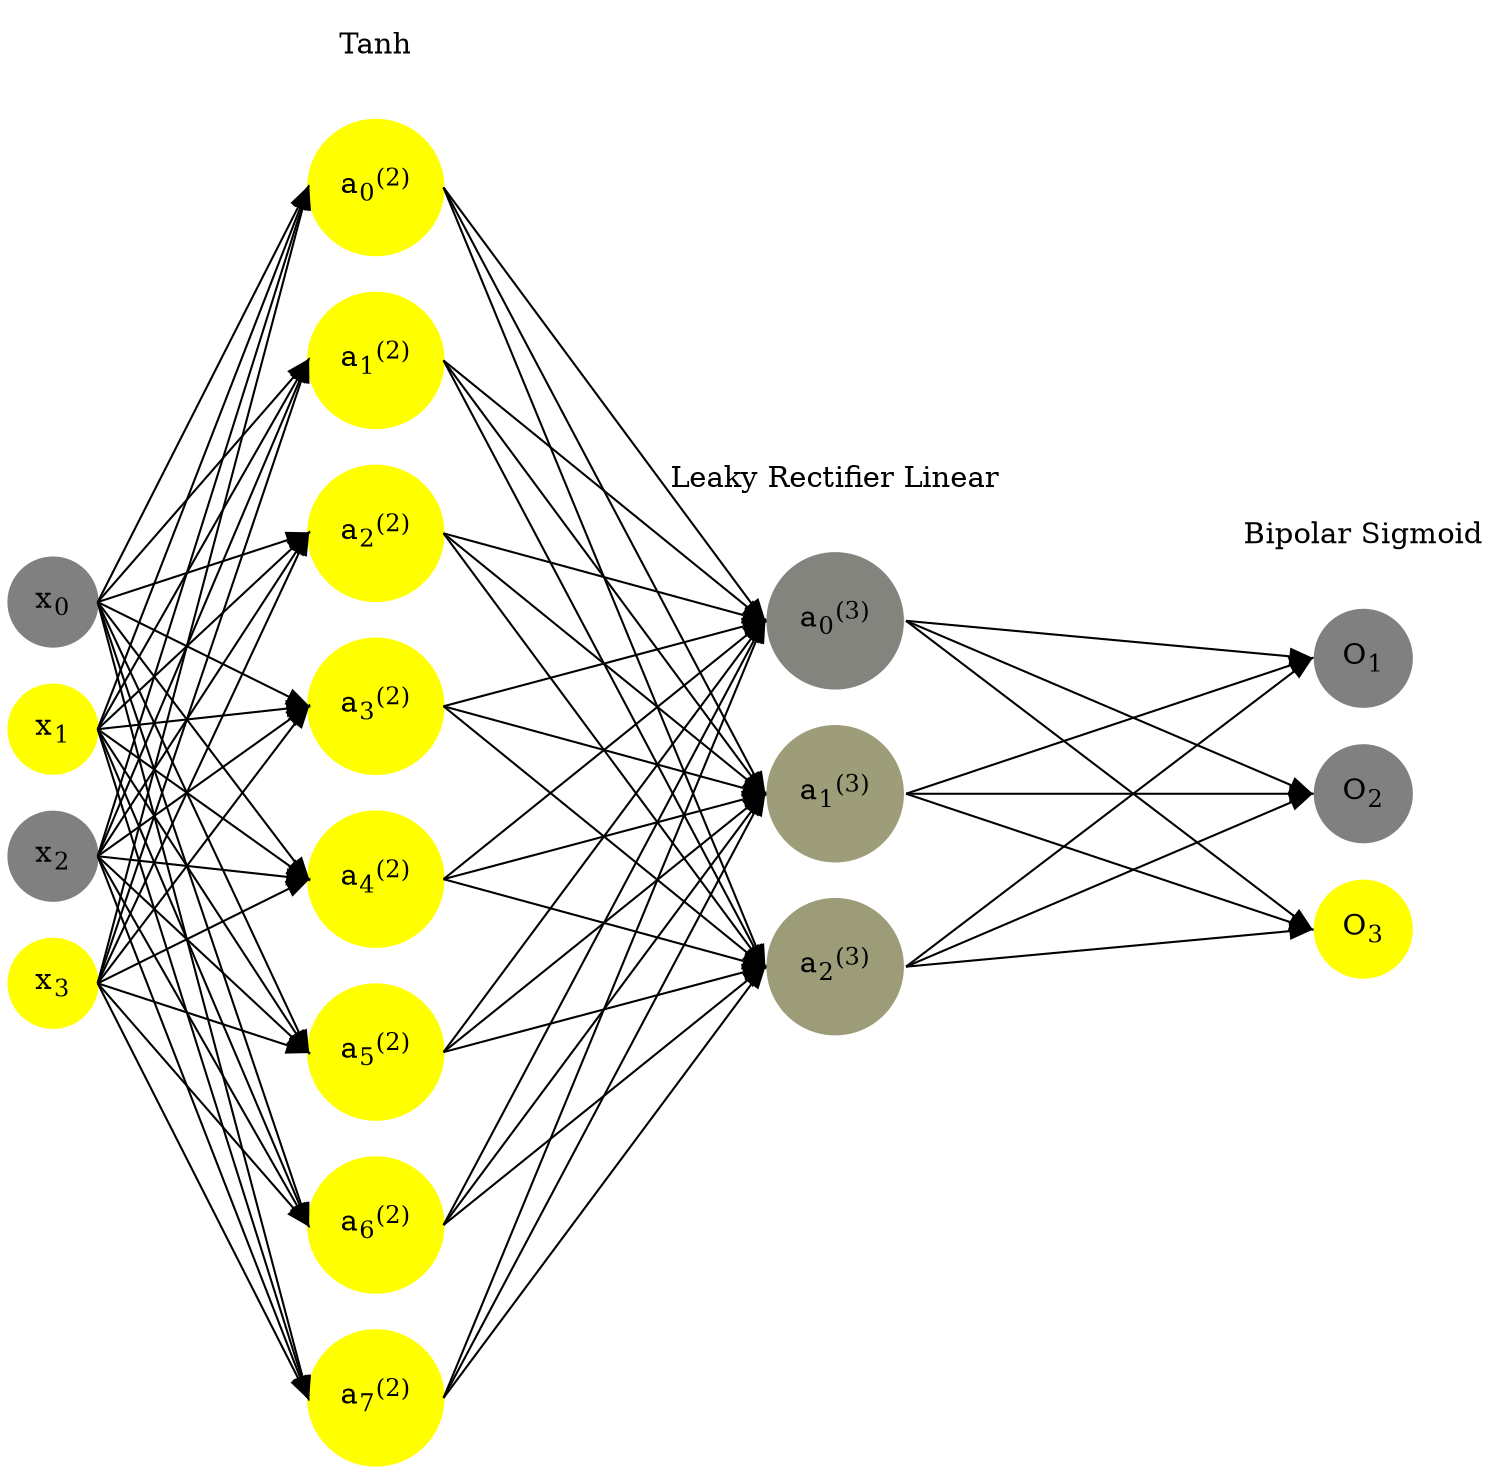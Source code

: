 digraph G {
	rankdir = LR;
	splines=false;
	edge[style=invis];
	ranksep= 1.4;
	{
	node [shape=circle, color="0.1667, 0.0, 0.5", style=filled, fillcolor="0.1667, 0.0, 0.5"];
	x0 [label=<x<sub>0</sub>>];
	}
	{
	node [shape=circle, color="0.1667, 1.0, 1.0", style=filled, fillcolor="0.1667, 1.0, 1.0"];
	x1 [label=<x<sub>1</sub>>];
	}
	{
	node [shape=circle, color="0.1667, 0.0, 0.5", style=filled, fillcolor="0.1667, 0.0, 0.5"];
	x2 [label=<x<sub>2</sub>>];
	}
	{
	node [shape=circle, color="0.1667, 1.0, 1.0", style=filled, fillcolor="0.1667, 1.0, 1.0"];
	x3 [label=<x<sub>3</sub>>];
	}
	{
	node [shape=circle, color="0.1667, 0.999212, 0.999606", style=filled, fillcolor="0.1667, 0.999212, 0.999606"];
	a02 [label=<a<sub>0</sub><sup>(2)</sup>>];
	}
	{
	node [shape=circle, color="0.1667, 0.999315, 0.999658", style=filled, fillcolor="0.1667, 0.999315, 0.999658"];
	a12 [label=<a<sub>1</sub><sup>(2)</sup>>];
	}
	{
	node [shape=circle, color="0.1667, 0.999262, 0.999631", style=filled, fillcolor="0.1667, 0.999262, 0.999631"];
	a22 [label=<a<sub>2</sub><sup>(2)</sup>>];
	}
	{
	node [shape=circle, color="0.1667, 0.999358, 0.999679", style=filled, fillcolor="0.1667, 0.999358, 0.999679"];
	a32 [label=<a<sub>3</sub><sup>(2)</sup>>];
	}
	{
	node [shape=circle, color="0.1667, 0.999172, 0.999586", style=filled, fillcolor="0.1667, 0.999172, 0.999586"];
	a42 [label=<a<sub>4</sub><sup>(2)</sup>>];
	}
	{
	node [shape=circle, color="0.1667, 0.999103, 0.999551", style=filled, fillcolor="0.1667, 0.999103, 0.999551"];
	a52 [label=<a<sub>5</sub><sup>(2)</sup>>];
	}
	{
	node [shape=circle, color="0.1667, 0.999347, 0.999674", style=filled, fillcolor="0.1667, 0.999347, 0.999674"];
	a62 [label=<a<sub>6</sub><sup>(2)</sup>>];
	}
	{
	node [shape=circle, color="0.1667, 0.998989, 0.999495", style=filled, fillcolor="0.1667, 0.998989, 0.999495"];
	a72 [label=<a<sub>7</sub><sup>(2)</sup>>];
	}
	{
	node [shape=circle, color="0.1667, 0.035526, 0.517763", style=filled, fillcolor="0.1667, 0.035526, 0.517763"];
	a03 [label=<a<sub>0</sub><sup>(3)</sup>>];
	}
	{
	node [shape=circle, color="0.1667, 0.229176, 0.614588", style=filled, fillcolor="0.1667, 0.229176, 0.614588"];
	a13 [label=<a<sub>1</sub><sup>(3)</sup>>];
	}
	{
	node [shape=circle, color="0.1667, 0.220434, 0.610217", style=filled, fillcolor="0.1667, 0.220434, 0.610217"];
	a23 [label=<a<sub>2</sub><sup>(3)</sup>>];
	}
	{
	node [shape=circle, color="0.1667, 0.0, 0.5", style=filled, fillcolor="0.1667, 0.0, 0.5"];
	O1 [label=<O<sub>1</sub>>];
	}
	{
	node [shape=circle, color="0.1667, 0.0, 0.5", style=filled, fillcolor="0.1667, 0.0, 0.5"];
	O2 [label=<O<sub>2</sub>>];
	}
	{
	node [shape=circle, color="0.1667, 1.0, 1.0", style=filled, fillcolor="0.1667, 1.0, 1.0"];
	O3 [label=<O<sub>3</sub>>];
	}
	{
	rank=same;
	x0->x1->x2->x3;
	}
	{
	rank=same;
	a02->a12->a22->a32->a42->a52->a62->a72;
	}
	{
	rank=same;
	a03->a13->a23;
	}
	{
	rank=same;
	O1->O2->O3;
	}
	l1 [shape=plaintext,label="Tanh"];
	l1->a02;
	{rank=same; l1;a02};
	l2 [shape=plaintext,label="Leaky Rectifier Linear"];
	l2->a03;
	{rank=same; l2;a03};
	l3 [shape=plaintext,label="Bipolar Sigmoid"];
	l3->O1;
	{rank=same; l3;O1};
edge[style=solid, tailport=e, headport=w];
	{x0;x1;x2;x3} -> {a02;a12;a22;a32;a42;a52;a62;a72};
	{a02;a12;a22;a32;a42;a52;a62;a72} -> {a03;a13;a23};
	{a03;a13;a23} -> {O1,O2,O3};
}